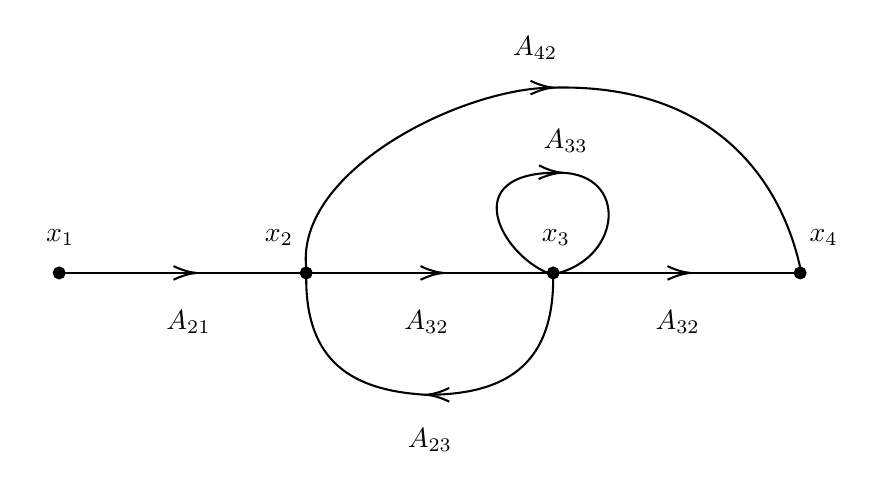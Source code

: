 		
		
		\tikzset{every picture/.style={line width=0.75pt}} %set default line width to 0.75pt        
		
		\begin{tikzpicture}[x=0.75pt,y=0.75pt,yscale=-1,xscale=1]
		%uncomment if require: \path (0,300); %set diagram left start at 0, and has height of 300
		
		%Straight Lines [id:da8105771101337726] 
		\draw    (128,137) -- (192,137) ;
		\draw [shift={(194,137)}, rotate = 180] [color={rgb, 255:red, 0; green, 0; blue, 0 }  ][line width=0.75]    (10.93,-3.29) .. controls (6.95,-1.4) and (3.31,-0.3) .. (0,0) .. controls (3.31,0.3) and (6.95,1.4) .. (10.93,3.29)   ;
		
		%Straight Lines [id:da3382037954225505] 
		\draw    (194,137) -- (247,137) ;
		
		
		%Flowchart: Connector [id:dp4469951295676833] 
		\draw  [fill={rgb, 255:red, 0; green, 0; blue, 0 }  ,fill opacity=1 ] (125.39,137) .. controls (125.39,135.56) and (126.56,134.39) .. (128,134.39) .. controls (129.44,134.39) and (130.61,135.56) .. (130.61,137) .. controls (130.61,138.44) and (129.44,139.61) .. (128,139.61) .. controls (126.56,139.61) and (125.39,138.44) .. (125.39,137) -- cycle ;
		%Flowchart: Connector [id:dp15866470914000907] 
		\draw  [fill={rgb, 255:red, 0; green, 0; blue, 0 }  ,fill opacity=1 ] (244.39,137) .. controls (244.39,135.56) and (245.56,134.39) .. (247,134.39) .. controls (248.44,134.39) and (249.61,135.56) .. (249.61,137) .. controls (249.61,138.44) and (248.44,139.61) .. (247,139.61) .. controls (245.56,139.61) and (244.39,138.44) .. (244.39,137) -- cycle ;
		%Straight Lines [id:da3380953131659412] 
		\draw    (247,137) -- (311,137) ;
		\draw [shift={(313,137)}, rotate = 180] [color={rgb, 255:red, 0; green, 0; blue, 0 }  ][line width=0.75]    (10.93,-3.29) .. controls (6.95,-1.4) and (3.31,-0.3) .. (0,0) .. controls (3.31,0.3) and (6.95,1.4) .. (10.93,3.29)   ;
		
		%Straight Lines [id:da2778079775407136] 
		\draw    (313,137) -- (366,137) ;
		
		
		%Flowchart: Connector [id:dp24437453556375677] 
		\draw  [fill={rgb, 255:red, 0; green, 0; blue, 0 }  ,fill opacity=1 ] (363.39,137) .. controls (363.39,135.56) and (364.56,134.39) .. (366,134.39) .. controls (367.44,134.39) and (368.61,135.56) .. (368.61,137) .. controls (368.61,138.44) and (367.44,139.61) .. (366,139.61) .. controls (364.56,139.61) and (363.39,138.44) .. (363.39,137) -- cycle ;
		%Straight Lines [id:da8283013982720953] 
		\draw    (366,137) -- (430,137) ;
		\draw [shift={(432,137)}, rotate = 180] [color={rgb, 255:red, 0; green, 0; blue, 0 }  ][line width=0.75]    (10.93,-3.29) .. controls (6.95,-1.4) and (3.31,-0.3) .. (0,0) .. controls (3.31,0.3) and (6.95,1.4) .. (10.93,3.29)   ;
		
		%Straight Lines [id:da24499908355444422] 
		\draw    (432,137) -- (485,137) ;
		
		
		%Flowchart: Connector [id:dp5096754872900153] 
		\draw  [fill={rgb, 255:red, 0; green, 0; blue, 0 }  ,fill opacity=1 ] (482.39,137) .. controls (482.39,135.56) and (483.56,134.39) .. (485,134.39) .. controls (486.44,134.39) and (487.61,135.56) .. (487.61,137) .. controls (487.61,138.44) and (486.44,139.61) .. (485,139.61) .. controls (483.56,139.61) and (482.39,138.44) .. (482.39,137) -- cycle ;
		%Curve Lines [id:da05030671031007761] 
		\draw    (307.38,195.7) .. controls (345.83,195.06) and (366,178.91) .. (366,139.61) ;
		
		\draw [shift={(305,195.71)}, rotate = 0] [color={rgb, 255:red, 0; green, 0; blue, 0 }  ][line width=0.75]    (10.93,-3.29) .. controls (6.95,-1.4) and (3.31,-0.3) .. (0,0) .. controls (3.31,0.3) and (6.95,1.4) .. (10.93,3.29)   ;
		%Curve Lines [id:da9411729661125996] 
		\draw    (305,195.71) .. controls (269,193.71) and (247,179.71) .. (247,139.61) ;
		
		
		%Curve Lines [id:da8637716251821868] 
		\draw    (485,134.39) .. controls (476.39,95.11) and (446,45.71) .. (366,47.71) ;
		
		
		%Curve Lines [id:da1866156970628461] 
		\draw    (368.61,137) .. controls (399,128.71) and (402,89.71) .. (370,88.71) ;
		
		
		%Curve Lines [id:da1453137619761551] 
		\draw    (364,47.74) .. controls (319.62,48.92) and (242.07,88.41) .. (247,134.39) ;
		
		\draw [shift={(366,47.71)}, rotate = 180] [color={rgb, 255:red, 0; green, 0; blue, 0 }  ][line width=0.75]    (10.93,-3.29) .. controls (6.95,-1.4) and (3.31,-0.3) .. (0,0) .. controls (3.31,0.3) and (6.95,1.4) .. (10.93,3.29)   ;
		%Curve Lines [id:da7371522355149234] 
		\draw    (367.76,88.69) .. controls (319.87,88.74) and (340.78,127.68) .. (363.39,137) ;
		
		\draw [shift={(370,88.71)}, rotate = 181.32] [color={rgb, 255:red, 0; green, 0; blue, 0 }  ][line width=0.75]    (10.93,-3.29) .. controls (6.95,-1.4) and (3.31,-0.3) .. (0,0) .. controls (3.31,0.3) and (6.95,1.4) .. (10.93,3.29)   ;
		
		% Text Node
		\draw (190.33,160.83) node   {$A_{21}$};
		% Text Node
		\draw (128.5,120) node   {$x_{1}$};
		% Text Node
		\draw (233.92,120) node   {$x_{2}$};
		% Text Node
		\draw (367.33,120) node   {$x_{3}$};
		% Text Node
		\draw (305,160.83) node   {$A_{32}$};
		% Text Node
		\draw (496.33,120) node   {$x_{4}$};
		% Text Node
		\draw (426,160.83) node   {$A_{32}$};
		% Text Node
		\draw (306.6,217.63) node   {$A_{23}$};
		% Text Node
		\draw (357.33,28.83) node   {$A_{42}$};
		% Text Node
		\draw (372,73.5) node   {$A_{33}$};
		
		
		\end{tikzpicture}